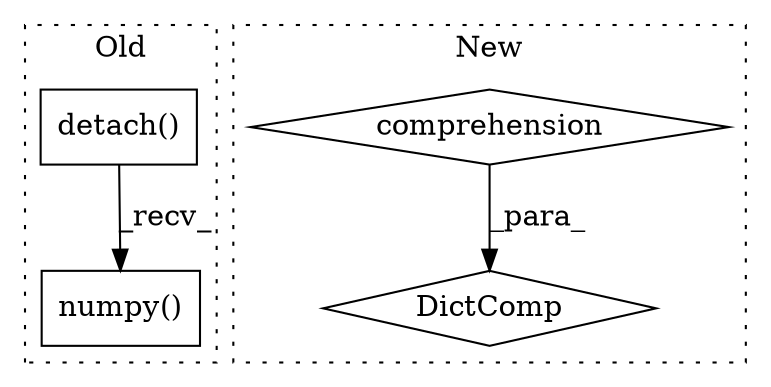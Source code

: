 digraph G {
subgraph cluster0 {
1 [label="detach()" a="75" s="2899" l="10" shape="box"];
4 [label="numpy()" a="75" s="2899" l="24" shape="box"];
label = "Old";
style="dotted";
}
subgraph cluster1 {
2 [label="DictComp" a="84" s="2641" l="102" shape="diamond"];
3 [label="comprehension" a="45" s="2714" l="3" shape="diamond"];
label = "New";
style="dotted";
}
1 -> 4 [label="_recv_"];
3 -> 2 [label="_para_"];
}